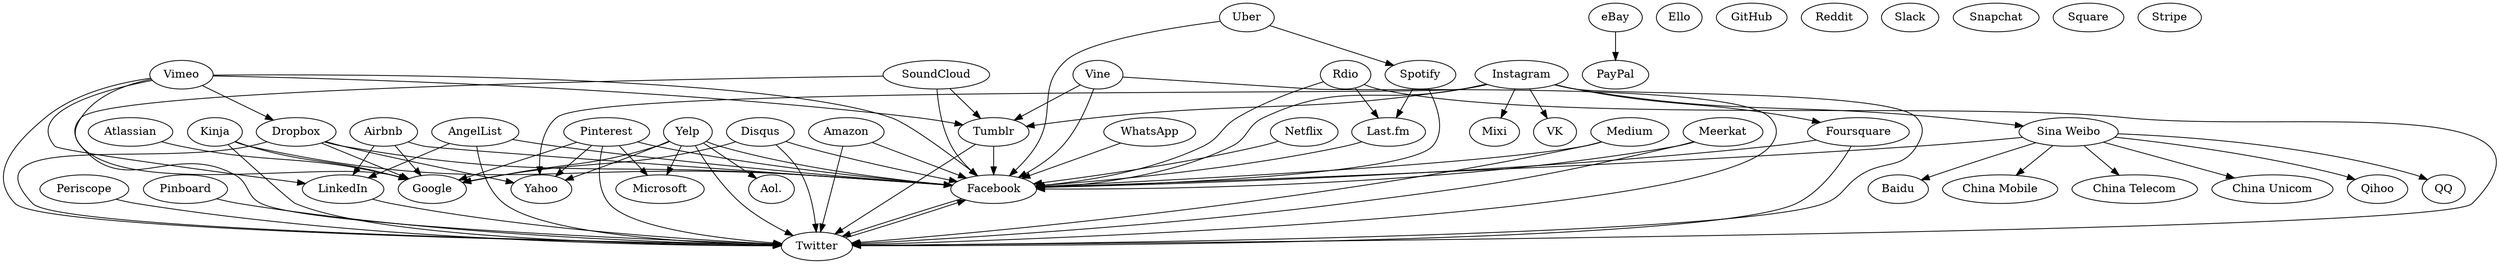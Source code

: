 digraph G {
  overlap=false
  splines=true

  "Airbnb"      -> "Facebook";
  "Airbnb"      -> "Google";
  "Airbnb"      -> "LinkedIn";
  "Amazon"      -> "Facebook";
  "Amazon"      -> "Twitter";
  "AngelList"   -> "Facebook";
  "AngelList"   -> "LinkedIn";
  "AngelList"   -> "Twitter";
  "Atlassian"   -> "Google";
  "Disqus"      -> "Facebook";
  "Disqus"      -> "Google";
  "Disqus"      -> "Twitter";
  "Dropbox"     -> "Facebook";
  "Dropbox"     -> "Google";
  "Dropbox"     -> "Twitter";
  "Dropbox"     -> "Yahoo";
  "eBay"        -> "PayPal";
  "Ello";
  "Facebook"    -> "Twitter"
  "Foursquare"  -> "Facebook";
  "Foursquare"  -> "Twitter";
  "GitHub";
  "Instagram"   -> "Facebook";
  "Instagram"   -> "Foursquare";
  "Instagram"   -> "Mixi";
  "Instagram"   -> "Sina Weibo";
  "Instagram"   -> "Tumblr";
  "Instagram"   -> "Twitter";
  "Instagram"   -> "VK";
  "Instagram"   -> "Yahoo";
  "Kinja"       -> "Facebook";
  "Kinja"       -> "Google";
  "Kinja"       -> "Twitter";
  "Last.fm"     -> "Facebook"
  "LinkedIn"    -> "Twitter";
  "Medium"      -> "Facebook";
  "Medium"      -> "Twitter";
  "Meerkat"     -> "Facebook";
  "Meerkat"     -> "Twitter";
  "Netflix"     -> "Facebook";
  "Periscope"   -> "Twitter";
  "Pinboard"    -> "Twitter";
  "Pinterest"   -> "Facebook";
  "Pinterest"   -> "Google";
  "Pinterest"   -> "Microsoft";
  "Pinterest"   -> "Twitter";
  "Pinterest"   -> "Yahoo";
  "Rdio"        -> "Facebook";
  "Rdio"        -> "Last.fm";
  "Rdio"        -> "Twitter";
  "Reddit";
  "Sina Weibo"  -> "Baidu";
  "Sina Weibo"  -> "China Mobile";
  "Sina Weibo"  -> "China Telecom";
  "Sina Weibo"  -> "China Unicom";
  "Sina Weibo"  -> "Facebook";
  "Sina Weibo"  -> "Qihoo";
  "Sina Weibo"  -> "QQ";
  "Slack";
  "Snapchat";
  "SoundCloud"  -> "Facebook";
  "SoundCloud"  -> "Tumblr";
  "SoundCloud"  -> "Twitter";
  "Spotify"     -> "Facebook";
  "Spotify"     -> "Last.fm";
  "Square";
  "Stripe";
  "Tumblr"      -> "Facebook";
  "Tumblr"      -> "Twitter";
  "Twitter"     -> "Facebook";
  "Uber"        -> "Facebook";
  "Uber"        -> "Spotify";
  "Vimeo"       -> "Dropbox";
  "Vimeo"       -> "Facebook";
  "Vimeo"       -> "Google";
  "Vimeo"       -> "LinkedIn";
  "Vimeo"       -> "Tumblr";
  "Vimeo"       -> "Twitter";
  "Vine"        -> "Facebook";
  "Vine"        -> "Tumblr";
  "Vine"        -> "Twitter";
  "WhatsApp"    -> "Facebook";
  "Yelp"        -> "Aol.";
  "Yelp"        -> "Facebook";
  "Yelp"        -> "Google";
  "Yelp"        -> "Microsoft";
  "Yelp"        -> "Twitter";
  "Yelp"        -> "Yahoo";
}
